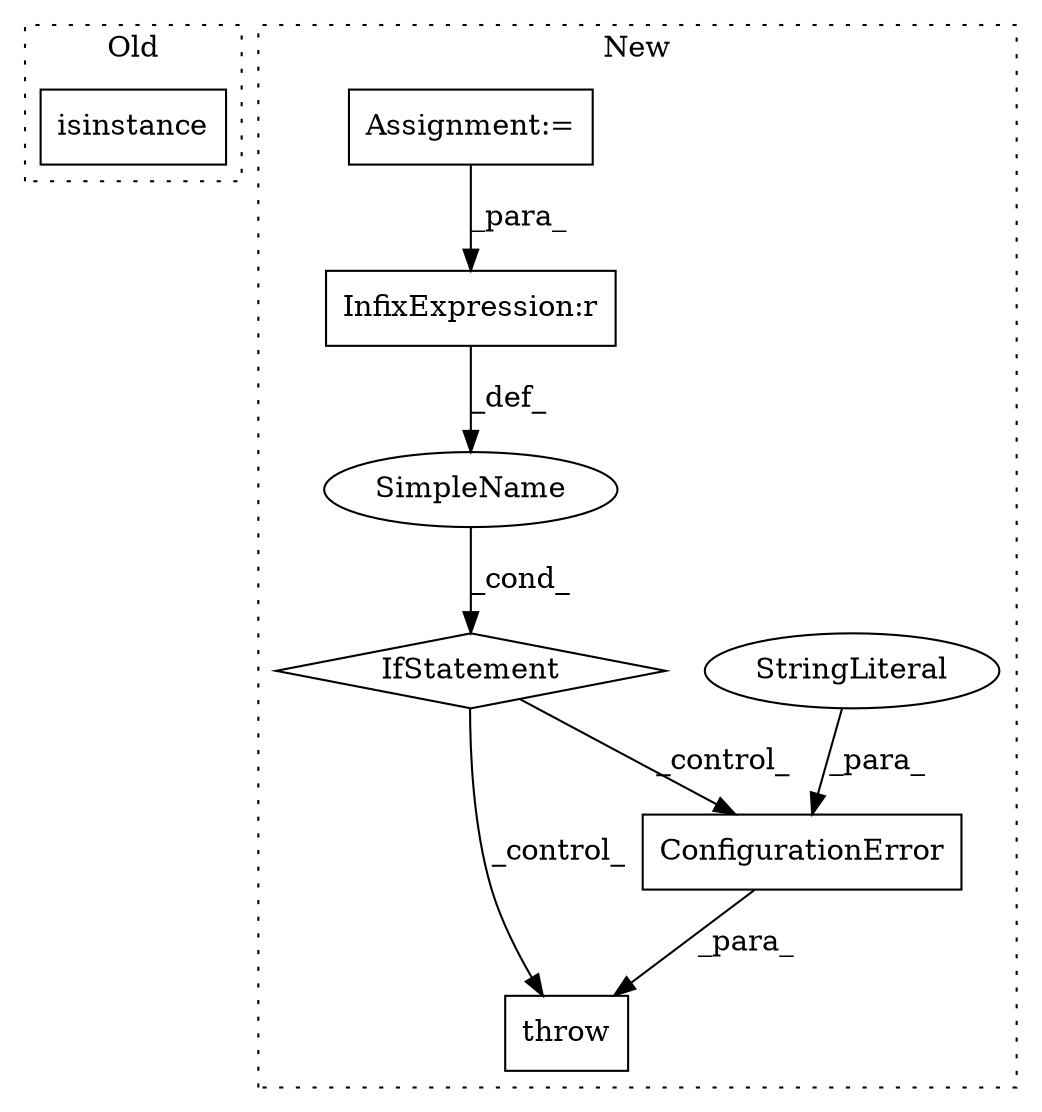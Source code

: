 digraph G {
subgraph cluster0 {
1 [label="isinstance" a="32" s="4058,4085" l="11,1" shape="box"];
label = "Old";
style="dotted";
}
subgraph cluster1 {
2 [label="ConfigurationError" a="32" s="5692,5777" l="19,1" shape="box"];
3 [label="IfStatement" a="25" s="5645,5676" l="4,2" shape="diamond"];
4 [label="SimpleName" a="42" s="" l="" shape="ellipse"];
5 [label="StringLiteral" a="45" s="5711" l="66" shape="ellipse"];
6 [label="throw" a="53" s="5686" l="6" shape="box"];
7 [label="InfixExpression:r" a="27" s="5663" l="4" shape="box"];
8 [label="Assignment:=" a="7" s="5602" l="1" shape="box"];
label = "New";
style="dotted";
}
2 -> 6 [label="_para_"];
3 -> 2 [label="_control_"];
3 -> 6 [label="_control_"];
4 -> 3 [label="_cond_"];
5 -> 2 [label="_para_"];
7 -> 4 [label="_def_"];
8 -> 7 [label="_para_"];
}